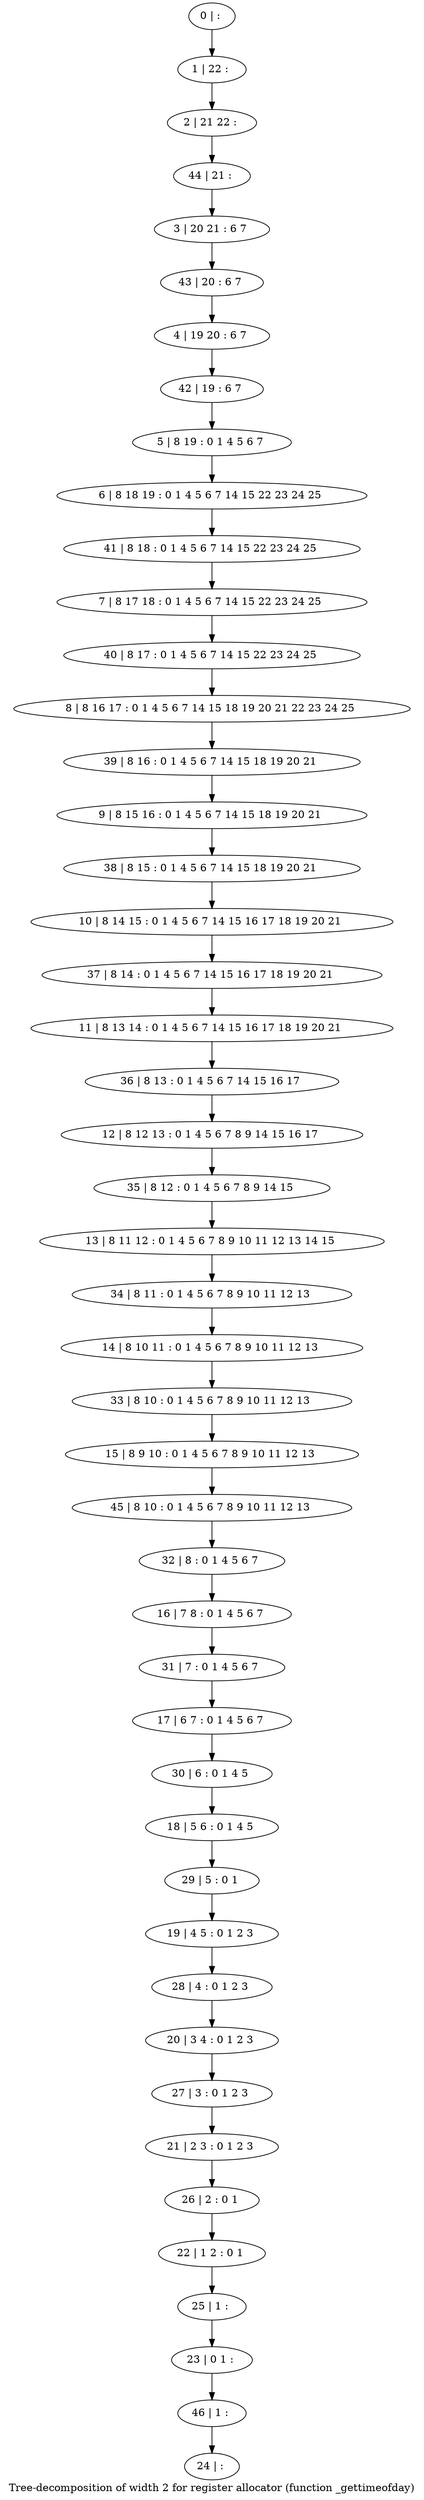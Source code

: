 digraph G {
graph [label="Tree-decomposition of width 2 for register allocator (function _gettimeofday)"]
0[label="0 | : "];
1[label="1 | 22 : "];
2[label="2 | 21 22 : "];
3[label="3 | 20 21 : 6 7 "];
4[label="4 | 19 20 : 6 7 "];
5[label="5 | 8 19 : 0 1 4 5 6 7 "];
6[label="6 | 8 18 19 : 0 1 4 5 6 7 14 15 22 23 24 25 "];
7[label="7 | 8 17 18 : 0 1 4 5 6 7 14 15 22 23 24 25 "];
8[label="8 | 8 16 17 : 0 1 4 5 6 7 14 15 18 19 20 21 22 23 24 25 "];
9[label="9 | 8 15 16 : 0 1 4 5 6 7 14 15 18 19 20 21 "];
10[label="10 | 8 14 15 : 0 1 4 5 6 7 14 15 16 17 18 19 20 21 "];
11[label="11 | 8 13 14 : 0 1 4 5 6 7 14 15 16 17 18 19 20 21 "];
12[label="12 | 8 12 13 : 0 1 4 5 6 7 8 9 14 15 16 17 "];
13[label="13 | 8 11 12 : 0 1 4 5 6 7 8 9 10 11 12 13 14 15 "];
14[label="14 | 8 10 11 : 0 1 4 5 6 7 8 9 10 11 12 13 "];
15[label="15 | 8 9 10 : 0 1 4 5 6 7 8 9 10 11 12 13 "];
16[label="16 | 7 8 : 0 1 4 5 6 7 "];
17[label="17 | 6 7 : 0 1 4 5 6 7 "];
18[label="18 | 5 6 : 0 1 4 5 "];
19[label="19 | 4 5 : 0 1 2 3 "];
20[label="20 | 3 4 : 0 1 2 3 "];
21[label="21 | 2 3 : 0 1 2 3 "];
22[label="22 | 1 2 : 0 1 "];
23[label="23 | 0 1 : "];
24[label="24 | : "];
25[label="25 | 1 : "];
26[label="26 | 2 : 0 1 "];
27[label="27 | 3 : 0 1 2 3 "];
28[label="28 | 4 : 0 1 2 3 "];
29[label="29 | 5 : 0 1 "];
30[label="30 | 6 : 0 1 4 5 "];
31[label="31 | 7 : 0 1 4 5 6 7 "];
32[label="32 | 8 : 0 1 4 5 6 7 "];
33[label="33 | 8 10 : 0 1 4 5 6 7 8 9 10 11 12 13 "];
34[label="34 | 8 11 : 0 1 4 5 6 7 8 9 10 11 12 13 "];
35[label="35 | 8 12 : 0 1 4 5 6 7 8 9 14 15 "];
36[label="36 | 8 13 : 0 1 4 5 6 7 14 15 16 17 "];
37[label="37 | 8 14 : 0 1 4 5 6 7 14 15 16 17 18 19 20 21 "];
38[label="38 | 8 15 : 0 1 4 5 6 7 14 15 18 19 20 21 "];
39[label="39 | 8 16 : 0 1 4 5 6 7 14 15 18 19 20 21 "];
40[label="40 | 8 17 : 0 1 4 5 6 7 14 15 22 23 24 25 "];
41[label="41 | 8 18 : 0 1 4 5 6 7 14 15 22 23 24 25 "];
42[label="42 | 19 : 6 7 "];
43[label="43 | 20 : 6 7 "];
44[label="44 | 21 : "];
45[label="45 | 8 10 : 0 1 4 5 6 7 8 9 10 11 12 13 "];
46[label="46 | 1 : "];
0->1 ;
1->2 ;
5->6 ;
25->23 ;
22->25 ;
26->22 ;
21->26 ;
27->21 ;
20->27 ;
28->20 ;
19->28 ;
29->19 ;
18->29 ;
30->18 ;
17->30 ;
31->17 ;
16->31 ;
32->16 ;
33->15 ;
14->33 ;
34->14 ;
13->34 ;
35->13 ;
12->35 ;
36->12 ;
11->36 ;
37->11 ;
10->37 ;
38->10 ;
9->38 ;
39->9 ;
8->39 ;
40->8 ;
7->40 ;
41->7 ;
6->41 ;
42->5 ;
4->42 ;
43->4 ;
3->43 ;
44->3 ;
2->44 ;
45->32 ;
15->45 ;
46->24 ;
23->46 ;
}

